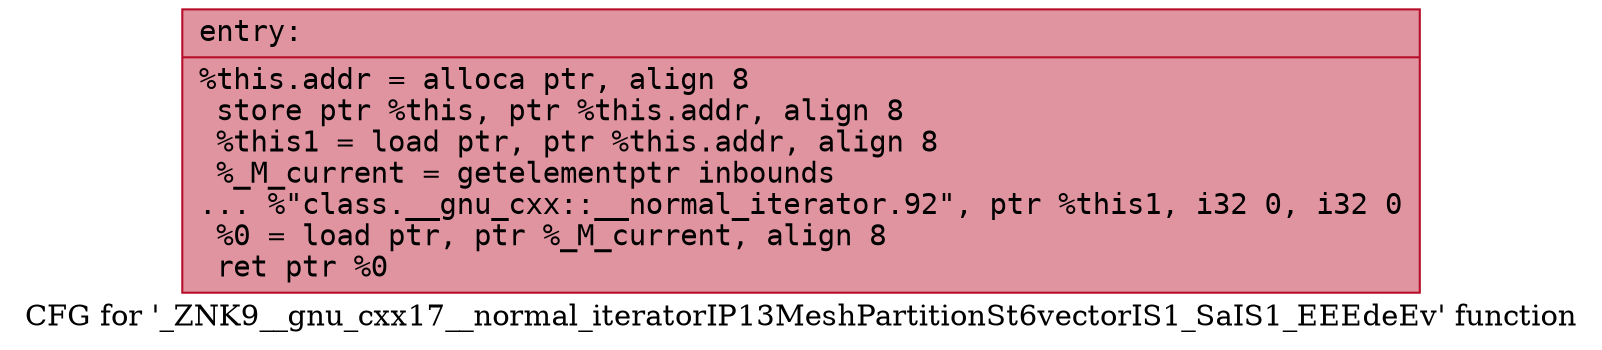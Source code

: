 digraph "CFG for '_ZNK9__gnu_cxx17__normal_iteratorIP13MeshPartitionSt6vectorIS1_SaIS1_EEEdeEv' function" {
	label="CFG for '_ZNK9__gnu_cxx17__normal_iteratorIP13MeshPartitionSt6vectorIS1_SaIS1_EEEdeEv' function";

	Node0x55dab4849d30 [shape=record,color="#b70d28ff", style=filled, fillcolor="#b70d2870" fontname="Courier",label="{entry:\l|  %this.addr = alloca ptr, align 8\l  store ptr %this, ptr %this.addr, align 8\l  %this1 = load ptr, ptr %this.addr, align 8\l  %_M_current = getelementptr inbounds\l... %\"class.__gnu_cxx::__normal_iterator.92\", ptr %this1, i32 0, i32 0\l  %0 = load ptr, ptr %_M_current, align 8\l  ret ptr %0\l}"];
}
